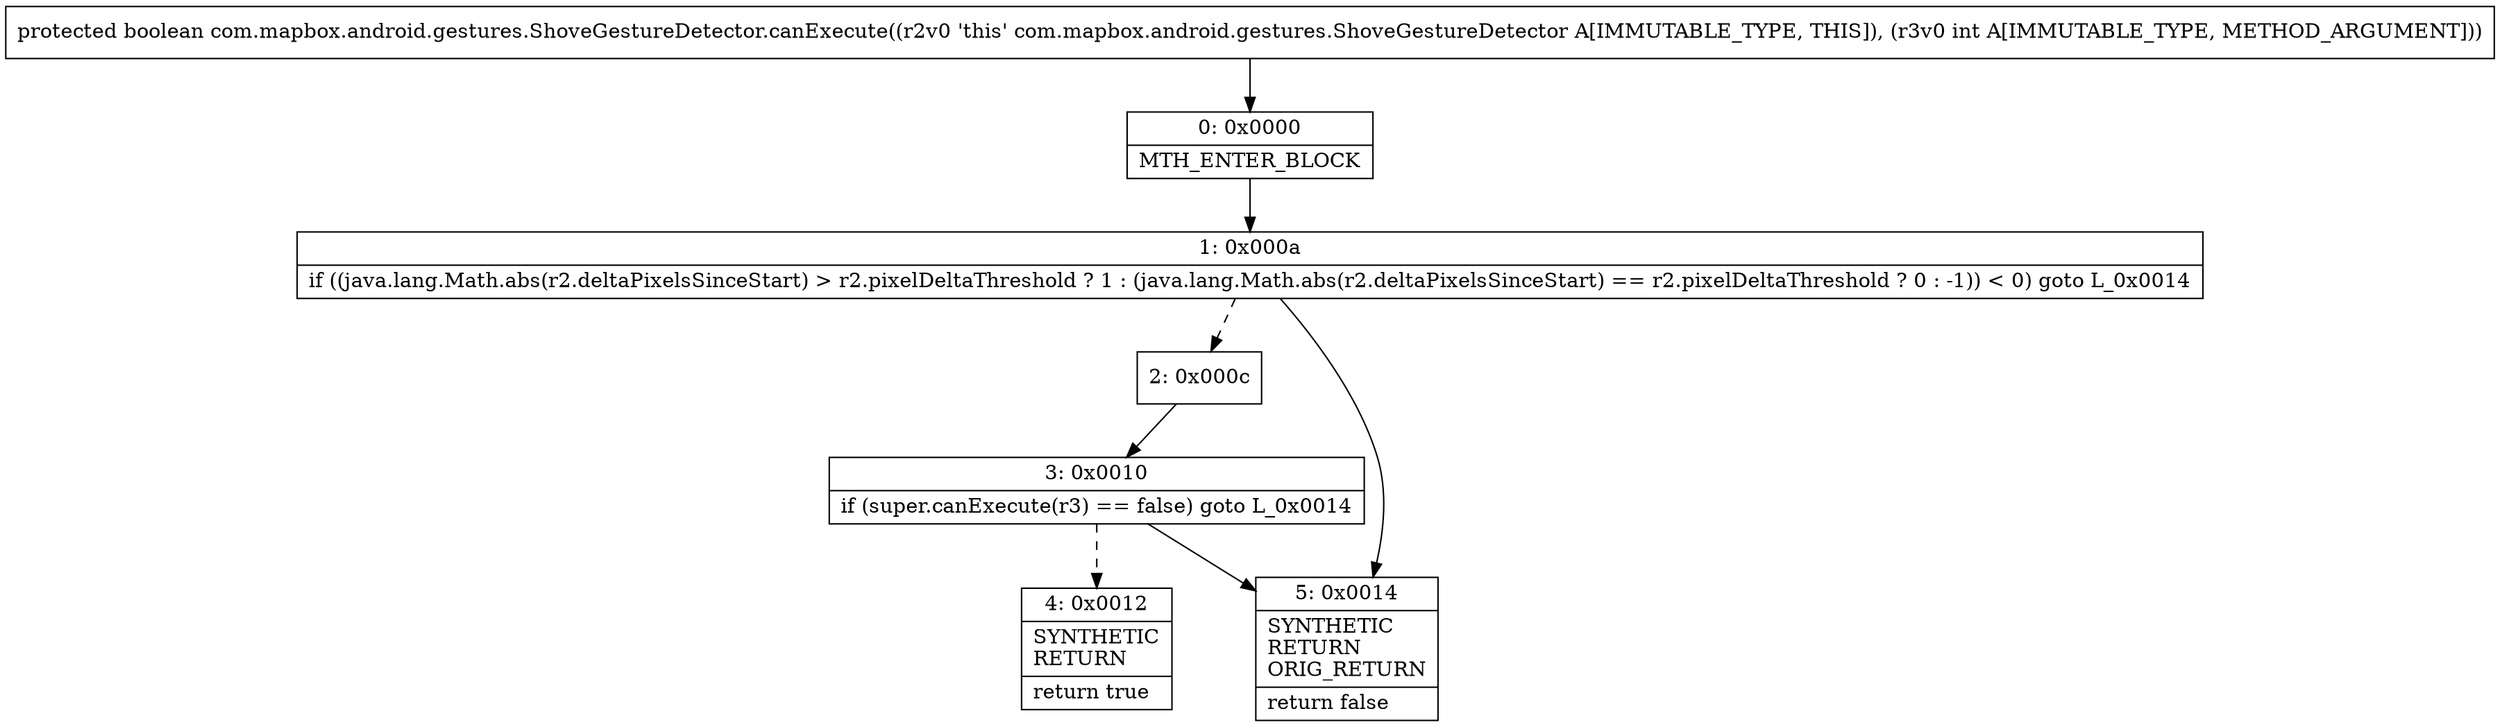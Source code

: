 digraph "CFG forcom.mapbox.android.gestures.ShoveGestureDetector.canExecute(I)Z" {
Node_0 [shape=record,label="{0\:\ 0x0000|MTH_ENTER_BLOCK\l}"];
Node_1 [shape=record,label="{1\:\ 0x000a|if ((java.lang.Math.abs(r2.deltaPixelsSinceStart) \> r2.pixelDeltaThreshold ? 1 : (java.lang.Math.abs(r2.deltaPixelsSinceStart) == r2.pixelDeltaThreshold ? 0 : \-1)) \< 0) goto L_0x0014\l}"];
Node_2 [shape=record,label="{2\:\ 0x000c}"];
Node_3 [shape=record,label="{3\:\ 0x0010|if (super.canExecute(r3) == false) goto L_0x0014\l}"];
Node_4 [shape=record,label="{4\:\ 0x0012|SYNTHETIC\lRETURN\l|return true\l}"];
Node_5 [shape=record,label="{5\:\ 0x0014|SYNTHETIC\lRETURN\lORIG_RETURN\l|return false\l}"];
MethodNode[shape=record,label="{protected boolean com.mapbox.android.gestures.ShoveGestureDetector.canExecute((r2v0 'this' com.mapbox.android.gestures.ShoveGestureDetector A[IMMUTABLE_TYPE, THIS]), (r3v0 int A[IMMUTABLE_TYPE, METHOD_ARGUMENT])) }"];
MethodNode -> Node_0;
Node_0 -> Node_1;
Node_1 -> Node_2[style=dashed];
Node_1 -> Node_5;
Node_2 -> Node_3;
Node_3 -> Node_4[style=dashed];
Node_3 -> Node_5;
}


